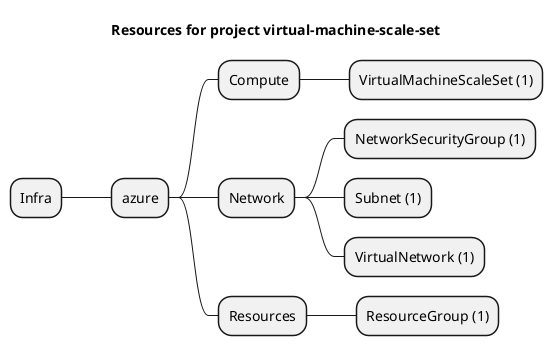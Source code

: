 @startmindmap
title Resources for project virtual-machine-scale-set
skinparam monochrome true
+ Infra
++ azure
+++ Compute
++++ VirtualMachineScaleSet (1)
+++ Network
++++ NetworkSecurityGroup (1)
++++ Subnet (1)
++++ VirtualNetwork (1)
+++ Resources
++++ ResourceGroup (1)
@endmindmap